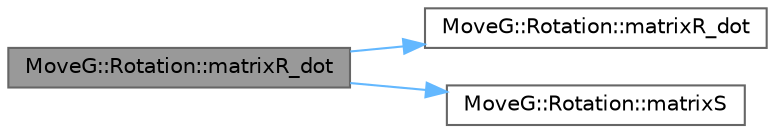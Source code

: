 digraph "MoveG::Rotation::matrixR_dot"
{
 // INTERACTIVE_SVG=YES
 // LATEX_PDF_SIZE
  bgcolor="transparent";
  edge [fontname=Helvetica,fontsize=10,labelfontname=Helvetica,labelfontsize=10];
  node [fontname=Helvetica,fontsize=10,shape=box,height=0.2,width=0.4];
  rankdir="LR";
  Node1 [id="Node000001",label="MoveG::Rotation::matrixR_dot",height=0.2,width=0.4,color="gray40", fillcolor="grey60", style="filled", fontcolor="black",tooltip="Calculates the R_dot matrix from an angular velocity vector."];
  Node1 -> Node2 [id="edge1_Node000001_Node000002",color="steelblue1",style="solid",tooltip=" "];
  Node2 [id="Node000002",label="MoveG::Rotation::matrixR_dot",height=0.2,width=0.4,color="grey40", fillcolor="white", style="filled",URL="$classMoveG_1_1Rotation.html#ae90fc72811cff827a428e1c341b63d9f",tooltip="Calculates the R_dot matrix."];
  Node1 -> Node3 [id="edge2_Node000001_Node000003",color="steelblue1",style="solid",tooltip=" "];
  Node3 [id="Node000003",label="MoveG::Rotation::matrixS",height=0.2,width=0.4,color="grey40", fillcolor="white", style="filled",URL="$classMoveG_1_1Rotation.html#abac1a3adbd1f8cb06b1a53ac36392f93",tooltip="Calculates the S matrix."];
}
